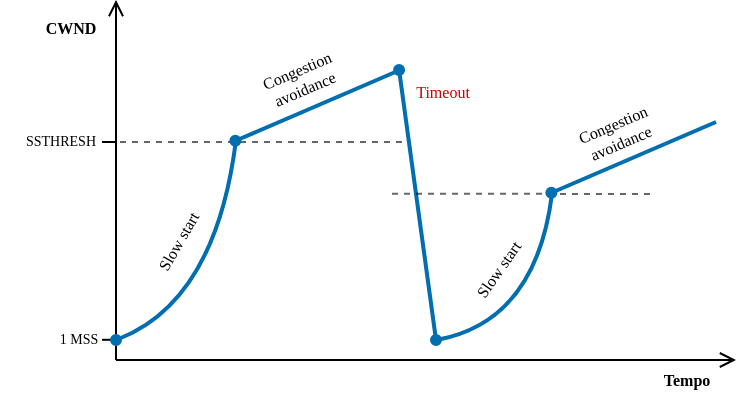 <mxfile version="20.2.3" type="device"><diagram id="AzqDClET7dcJzGsHR13M" name="Page-1"><mxGraphModel dx="583" dy="300" grid="1" gridSize="10" guides="1" tooltips="1" connect="1" arrows="1" fold="1" page="1" pageScale="1" pageWidth="827" pageHeight="1169" math="0" shadow="0"><root><mxCell id="0"/><mxCell id="1" parent="0"/><mxCell id="uaC6J0QnaKZKQnQRaUaz-80" value="" style="endArrow=none;dashed=1;html=1;strokeWidth=1;rounded=0;shadow=0;fontFamily=Bahnschrift;fontSize=8;fontColor=#000000;startSize=0;endSize=6;sourcePerimeterSpacing=0;jumpSize=6;strokeColor=#000000;opacity=60;" parent="1" edge="1"><mxGeometry width="50" height="50" relative="1" as="geometry"><mxPoint x="242" y="171" as="sourcePoint"/><mxPoint x="385" y="171" as="targetPoint"/></mxGeometry></mxCell><mxCell id="uaC6J0QnaKZKQnQRaUaz-74" value="" style="endArrow=open;html=1;rounded=0;fontFamily=Bahnschrift;fontSize=8;fontColor=#000000;startSize=14;endSize=6;strokeColor=#000000;curved=1;strokeWidth=1;endFill=0;" parent="1" edge="1"><mxGeometry width="50" height="50" relative="1" as="geometry"><mxPoint x="240" y="280" as="sourcePoint"/><mxPoint x="240" y="100" as="targetPoint"/></mxGeometry></mxCell><mxCell id="uaC6J0QnaKZKQnQRaUaz-75" value="" style="endArrow=open;html=1;rounded=0;fontFamily=Bahnschrift;fontSize=8;fontColor=#000000;startSize=14;endSize=6;strokeColor=#000000;curved=1;strokeWidth=1;endFill=0;" parent="1" edge="1"><mxGeometry width="50" height="50" relative="1" as="geometry"><mxPoint x="240" y="280" as="sourcePoint"/><mxPoint x="550" y="280" as="targetPoint"/></mxGeometry></mxCell><mxCell id="uaC6J0QnaKZKQnQRaUaz-78" value="Slow start" style="text;html=1;align=center;verticalAlign=middle;resizable=0;points=[];autosize=1;strokeColor=none;fillColor=none;fontSize=8;fontFamily=Bahnschrift;fontColor=#000000;rotation=-60;" parent="1" vertex="1"><mxGeometry x="241" y="211" width="60" height="20" as="geometry"/></mxCell><mxCell id="uaC6J0QnaKZKQnQRaUaz-79" value="&lt;div&gt;Congestion&lt;/div&gt;&lt;div&gt;avoidance&lt;/div&gt;" style="text;html=1;align=center;verticalAlign=middle;resizable=0;points=[];autosize=1;strokeColor=none;fillColor=none;fontSize=8;fontFamily=Bahnschrift;fontColor=#000000;rotation=-23.2;" parent="1" vertex="1"><mxGeometry x="302" y="125" width="60" height="30" as="geometry"/></mxCell><mxCell id="uaC6J0QnaKZKQnQRaUaz-82" value="1 MSS" style="text;html=1;align=center;verticalAlign=middle;resizable=0;points=[];autosize=1;strokeColor=none;fillColor=none;fontSize=7;fontFamily=Bahnschrift;fontColor=#000000;" parent="1" vertex="1"><mxGeometry x="201" y="260" width="40" height="20" as="geometry"/></mxCell><mxCell id="uaC6J0QnaKZKQnQRaUaz-83" value="" style="endArrow=none;html=1;rounded=0;shadow=0;fontFamily=Bahnschrift;fontSize=8;fontColor=#000000;startSize=0;endSize=6;sourcePerimeterSpacing=0;strokeColor=#000000;strokeWidth=1;jumpSize=6;" parent="1" edge="1"><mxGeometry width="50" height="50" relative="1" as="geometry"><mxPoint x="233" y="171" as="sourcePoint"/><mxPoint x="240" y="171" as="targetPoint"/></mxGeometry></mxCell><mxCell id="uaC6J0QnaKZKQnQRaUaz-84" value="" style="endArrow=none;html=1;rounded=0;shadow=0;fontFamily=Bahnschrift;fontSize=8;fontColor=#000000;startSize=0;endSize=6;sourcePerimeterSpacing=0;strokeColor=#000000;strokeWidth=1;jumpSize=6;" parent="1" edge="1"><mxGeometry width="50" height="50" relative="1" as="geometry"><mxPoint x="233" y="269.9" as="sourcePoint"/><mxPoint x="240" y="269.9" as="targetPoint"/></mxGeometry></mxCell><mxCell id="uaC6J0QnaKZKQnQRaUaz-85" value="CWND" style="text;html=1;align=center;verticalAlign=middle;resizable=0;points=[];autosize=1;strokeColor=none;fillColor=none;fontSize=8;fontFamily=Bahnschrift;fontColor=#000000;fontStyle=1" parent="1" vertex="1"><mxGeometry x="192" y="104" width="50" height="20" as="geometry"/></mxCell><mxCell id="uaC6J0QnaKZKQnQRaUaz-86" value="Tempo" style="text;html=1;align=center;verticalAlign=middle;resizable=0;points=[];autosize=1;strokeColor=none;fillColor=none;fontSize=8;fontFamily=Bahnschrift;fontColor=#000000;fontStyle=1" parent="1" vertex="1"><mxGeometry x="500" y="280" width="50" height="20" as="geometry"/></mxCell><mxCell id="uaC6J0QnaKZKQnQRaUaz-76" value="" style="endArrow=none;html=1;rounded=0;fontFamily=Bahnschrift;fontSize=8;fontColor=#000000;startSize=4;endSize=14;strokeColor=#006EAF;strokeWidth=2;curved=1;fillColor=#1ba1e2;startArrow=oval;startFill=1;" parent="1" edge="1"><mxGeometry width="50" height="50" relative="1" as="geometry"><mxPoint x="240" y="270" as="sourcePoint"/><mxPoint x="300" y="170" as="targetPoint"/><Array as="points"><mxPoint x="290" y="250"/></Array></mxGeometry></mxCell><mxCell id="4LlHewgeZpNHde9opoDH-2" value="" style="endArrow=none;html=1;fontFamily=Bahnschrift;fontSize=8;fontColor=#000000;startSize=0;endSize=14;strokeColor=#006EAF;strokeWidth=2;fillColor=#1ba1e2;rounded=0;jumpSize=6;shadow=0;sourcePerimeterSpacing=0;startArrow=circle;startFill=1;" parent="1" edge="1"><mxGeometry width="50" height="50" relative="1" as="geometry"><mxPoint x="381" y="131" as="sourcePoint"/><mxPoint x="400" y="270" as="targetPoint"/></mxGeometry></mxCell><mxCell id="4LlHewgeZpNHde9opoDH-3" value="" style="endArrow=none;html=1;rounded=0;fontFamily=Bahnschrift;fontSize=8;fontColor=#000000;startSize=4;endSize=14;strokeColor=#006EAF;strokeWidth=2;curved=1;fillColor=#1ba1e2;startArrow=oval;startFill=1;" parent="1" edge="1"><mxGeometry width="50" height="50" relative="1" as="geometry"><mxPoint x="400" y="270" as="sourcePoint"/><mxPoint x="458" y="197" as="targetPoint"/><Array as="points"><mxPoint x="450" y="260"/></Array></mxGeometry></mxCell><mxCell id="4LlHewgeZpNHde9opoDH-4" value="" style="endArrow=none;dashed=1;html=1;strokeWidth=1;rounded=0;shadow=0;fontFamily=Bahnschrift;fontSize=8;fontColor=#000000;startSize=0;endSize=6;sourcePerimeterSpacing=0;jumpSize=6;strokeColor=#000000;opacity=60;" parent="1" edge="1"><mxGeometry width="50" height="50" relative="1" as="geometry"><mxPoint x="378" y="196.83" as="sourcePoint"/><mxPoint x="508" y="197" as="targetPoint"/></mxGeometry></mxCell><mxCell id="4LlHewgeZpNHde9opoDH-7" value="Timeout" style="text;html=1;align=center;verticalAlign=middle;resizable=0;points=[];autosize=1;strokeColor=none;fillColor=none;fontSize=8;fontFamily=Bahnschrift;fontColor=#CC0000;rotation=0;" parent="1" vertex="1"><mxGeometry x="378" y="136" width="50" height="20" as="geometry"/></mxCell><mxCell id="4LlHewgeZpNHde9opoDH-9" value="SSTHRESH" style="text;html=1;align=center;verticalAlign=middle;resizable=0;points=[];autosize=1;strokeColor=none;fillColor=none;fontSize=7;fontFamily=Bahnschrift;fontColor=#000000;" parent="1" vertex="1"><mxGeometry x="182" y="161" width="60" height="20" as="geometry"/></mxCell><mxCell id="4LlHewgeZpNHde9opoDH-11" value="Slow start" style="text;html=1;align=center;verticalAlign=middle;resizable=0;points=[];autosize=1;strokeColor=none;fillColor=none;fontSize=8;fontFamily=Bahnschrift;fontColor=#000000;rotation=-55;" parent="1" vertex="1"><mxGeometry x="401" y="225" width="60" height="20" as="geometry"/></mxCell><mxCell id="uaC6J0QnaKZKQnQRaUaz-77" value="" style="endArrow=none;html=1;fontFamily=Bahnschrift;fontSize=8;fontColor=#000000;startSize=0;endSize=14;strokeColor=#006EAF;strokeWidth=2;fillColor=#1ba1e2;rounded=0;jumpSize=6;shadow=0;sourcePerimeterSpacing=0;startArrow=circle;startFill=1;" parent="1" edge="1"><mxGeometry width="50" height="50" relative="1" as="geometry"><mxPoint x="296" y="172" as="sourcePoint"/><mxPoint x="382" y="135" as="targetPoint"/></mxGeometry></mxCell><mxCell id="4LlHewgeZpNHde9opoDH-13" value="&lt;div&gt;Congestion&lt;/div&gt;&lt;div&gt;avoidance&lt;/div&gt;" style="text;html=1;align=center;verticalAlign=middle;resizable=0;points=[];autosize=1;strokeColor=none;fillColor=none;fontSize=8;fontFamily=Bahnschrift;fontColor=#000000;rotation=-23.2;" parent="1" vertex="1"><mxGeometry x="460" y="152" width="60" height="30" as="geometry"/></mxCell><mxCell id="4LlHewgeZpNHde9opoDH-14" value="" style="endArrow=none;html=1;fontFamily=Bahnschrift;fontSize=8;fontColor=#000000;startSize=0;endSize=14;strokeColor=#006EAF;strokeWidth=2;fillColor=#1ba1e2;rounded=0;jumpSize=6;shadow=0;sourcePerimeterSpacing=0;startArrow=circle;startFill=1;" parent="1" edge="1"><mxGeometry width="50" height="50" relative="1" as="geometry"><mxPoint x="454" y="198" as="sourcePoint"/><mxPoint x="540" y="161" as="targetPoint"/></mxGeometry></mxCell></root></mxGraphModel></diagram></mxfile>